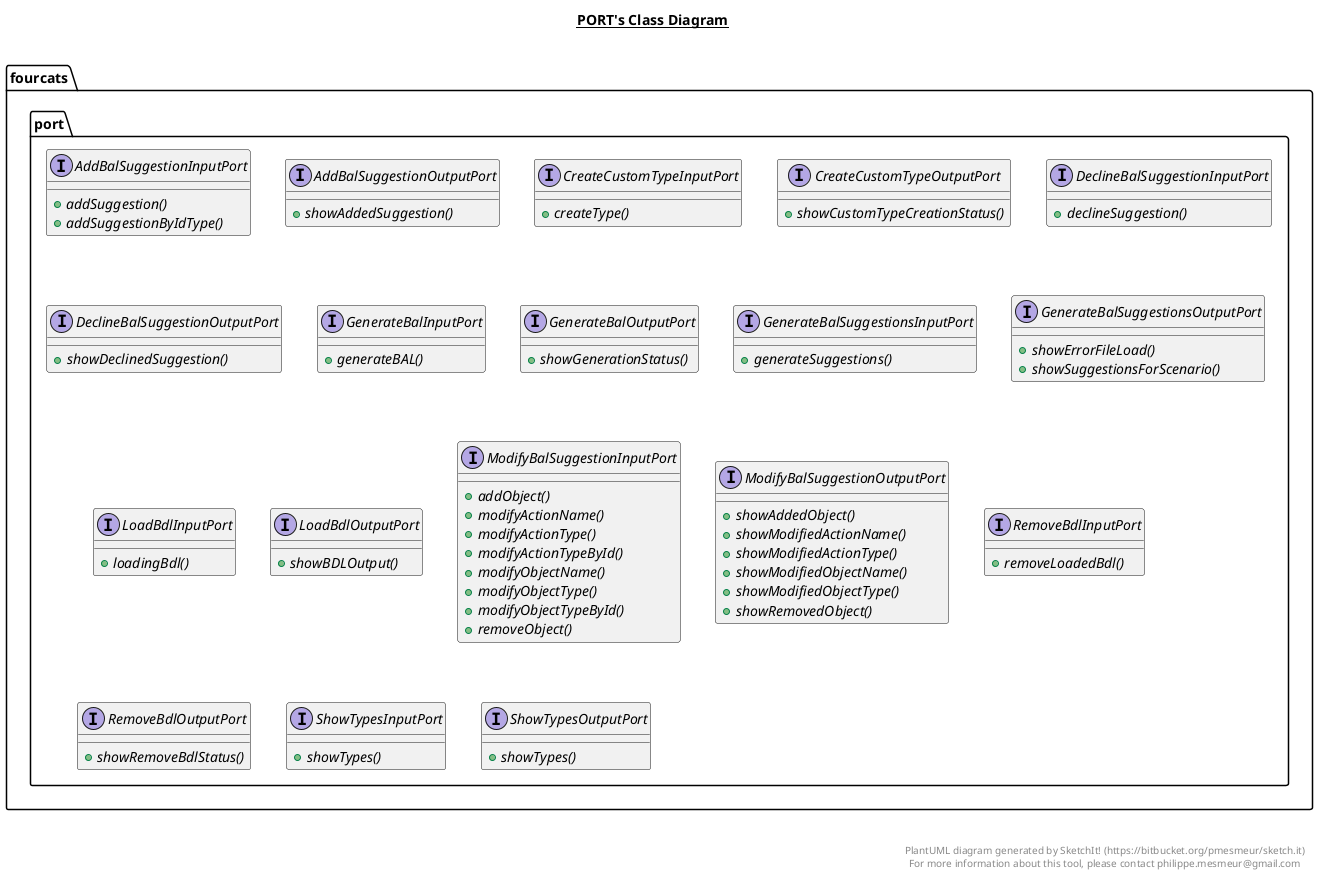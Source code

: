 @startuml

title __PORT's Class Diagram__\n

  namespace fourcats {
    namespace port {
      interface fourcats.port.AddBalSuggestionInputPort {
          {abstract} + addSuggestion()
          {abstract} + addSuggestionByIdType()
      }
    }
  }
  

  namespace fourcats {
    namespace port {
      interface fourcats.port.AddBalSuggestionOutputPort {
          {abstract} + showAddedSuggestion()
      }
    }
  }
  

  namespace fourcats {
    namespace port {
      interface fourcats.port.CreateCustomTypeInputPort {
          {abstract} + createType()
      }
    }
  }
  

  namespace fourcats {
    namespace port {
      interface fourcats.port.CreateCustomTypeOutputPort {
          {abstract} + showCustomTypeCreationStatus()
      }
    }
  }
  

  namespace fourcats {
    namespace port {
      interface fourcats.port.DeclineBalSuggestionInputPort {
          {abstract} + declineSuggestion()
      }
    }
  }
  

  namespace fourcats {
    namespace port {
      interface fourcats.port.DeclineBalSuggestionOutputPort {
          {abstract} + showDeclinedSuggestion()
      }
    }
  }
  

  namespace fourcats {
    namespace port {
      interface fourcats.port.GenerateBalInputPort {
          {abstract} + generateBAL()
      }
    }
  }
  

  namespace fourcats {
    namespace port {
      interface fourcats.port.GenerateBalOutputPort {
          {abstract} + showGenerationStatus()
      }
    }
  }
  

  namespace fourcats {
    namespace port {
      interface fourcats.port.GenerateBalSuggestionsInputPort {
          {abstract} + generateSuggestions()
      }
    }
  }
  

  namespace fourcats {
    namespace port {
      interface fourcats.port.GenerateBalSuggestionsOutputPort {
          {abstract} + showErrorFileLoad()
          {abstract} + showSuggestionsForScenario()
      }
    }
  }
  

  namespace fourcats {
    namespace port {
      interface fourcats.port.LoadBdlInputPort {
          {abstract} + loadingBdl()
      }
    }
  }
  

  namespace fourcats {
    namespace port {
      interface fourcats.port.LoadBdlOutputPort {
          {abstract} + showBDLOutput()
      }
    }
  }
  

  namespace fourcats {
    namespace port {
      interface fourcats.port.ModifyBalSuggestionInputPort {
          {abstract} + addObject()
          {abstract} + modifyActionName()
          {abstract} + modifyActionType()
          {abstract} + modifyActionTypeById()
          {abstract} + modifyObjectName()
          {abstract} + modifyObjectType()
          {abstract} + modifyObjectTypeById()
          {abstract} + removeObject()
      }
    }
  }
  

  namespace fourcats {
    namespace port {
      interface fourcats.port.ModifyBalSuggestionOutputPort {
          {abstract} + showAddedObject()
          {abstract} + showModifiedActionName()
          {abstract} + showModifiedActionType()
          {abstract} + showModifiedObjectName()
          {abstract} + showModifiedObjectType()
          {abstract} + showRemovedObject()
      }
    }
  }
  

  namespace fourcats {
    namespace port {
      interface fourcats.port.RemoveBdlInputPort {
          {abstract} + removeLoadedBdl()
      }
    }
  }
  

  namespace fourcats {
    namespace port {
      interface fourcats.port.RemoveBdlOutputPort {
          {abstract} + showRemoveBdlStatus()
      }
    }
  }
  

  namespace fourcats {
    namespace port {
      interface fourcats.port.ShowTypesInputPort {
          {abstract} + showTypes()
      }
    }
  }
  

  namespace fourcats {
    namespace port {
      interface fourcats.port.ShowTypesOutputPort {
          {abstract} + showTypes()
      }
    }
  }
  



right footer


PlantUML diagram generated by SketchIt! (https://bitbucket.org/pmesmeur/sketch.it)
For more information about this tool, please contact philippe.mesmeur@gmail.com
endfooter

@enduml
